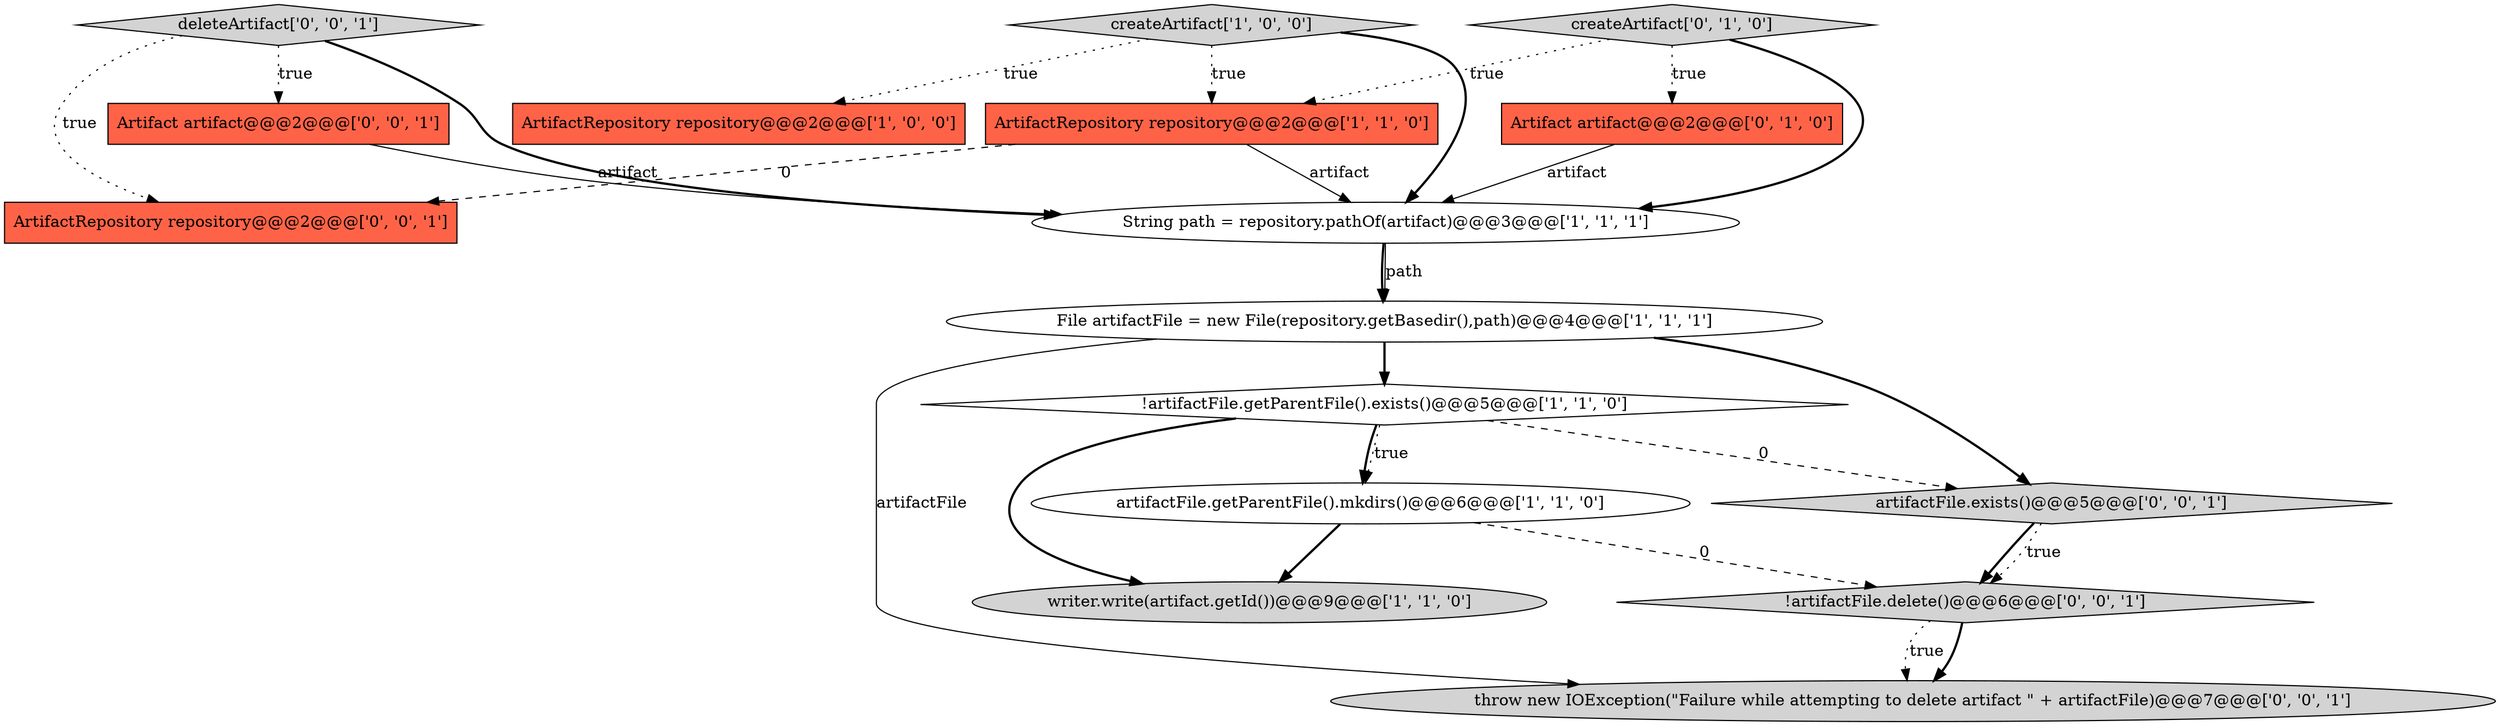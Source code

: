digraph {
6 [style = filled, label = "artifactFile.getParentFile().mkdirs()@@@6@@@['1', '1', '0']", fillcolor = white, shape = ellipse image = "AAA0AAABBB1BBB"];
7 [style = filled, label = "createArtifact['1', '0', '0']", fillcolor = lightgray, shape = diamond image = "AAA0AAABBB1BBB"];
8 [style = filled, label = "createArtifact['0', '1', '0']", fillcolor = lightgray, shape = diamond image = "AAA0AAABBB2BBB"];
13 [style = filled, label = "ArtifactRepository repository@@@2@@@['0', '0', '1']", fillcolor = tomato, shape = box image = "AAA0AAABBB3BBB"];
10 [style = filled, label = "Artifact artifact@@@2@@@['0', '0', '1']", fillcolor = tomato, shape = box image = "AAA0AAABBB3BBB"];
3 [style = filled, label = "writer.write(artifact.getId())@@@9@@@['1', '1', '0']", fillcolor = lightgray, shape = ellipse image = "AAA0AAABBB1BBB"];
2 [style = filled, label = "ArtifactRepository repository@@@2@@@['1', '0', '0']", fillcolor = tomato, shape = box image = "AAA0AAABBB1BBB"];
5 [style = filled, label = "ArtifactRepository repository@@@2@@@['1', '1', '0']", fillcolor = tomato, shape = box image = "AAA0AAABBB1BBB"];
12 [style = filled, label = "!artifactFile.delete()@@@6@@@['0', '0', '1']", fillcolor = lightgray, shape = diamond image = "AAA0AAABBB3BBB"];
14 [style = filled, label = "deleteArtifact['0', '0', '1']", fillcolor = lightgray, shape = diamond image = "AAA0AAABBB3BBB"];
9 [style = filled, label = "Artifact artifact@@@2@@@['0', '1', '0']", fillcolor = tomato, shape = box image = "AAA0AAABBB2BBB"];
4 [style = filled, label = "String path = repository.pathOf(artifact)@@@3@@@['1', '1', '1']", fillcolor = white, shape = ellipse image = "AAA0AAABBB1BBB"];
15 [style = filled, label = "throw new IOException(\"Failure while attempting to delete artifact \" + artifactFile)@@@7@@@['0', '0', '1']", fillcolor = lightgray, shape = ellipse image = "AAA0AAABBB3BBB"];
0 [style = filled, label = "!artifactFile.getParentFile().exists()@@@5@@@['1', '1', '0']", fillcolor = white, shape = diamond image = "AAA0AAABBB1BBB"];
1 [style = filled, label = "File artifactFile = new File(repository.getBasedir(),path)@@@4@@@['1', '1', '1']", fillcolor = white, shape = ellipse image = "AAA0AAABBB1BBB"];
11 [style = filled, label = "artifactFile.exists()@@@5@@@['0', '0', '1']", fillcolor = lightgray, shape = diamond image = "AAA0AAABBB3BBB"];
0->6 [style = bold, label=""];
7->2 [style = dotted, label="true"];
0->6 [style = dotted, label="true"];
5->13 [style = dashed, label="0"];
11->12 [style = bold, label=""];
8->4 [style = bold, label=""];
11->12 [style = dotted, label="true"];
12->15 [style = bold, label=""];
10->4 [style = solid, label="artifact"];
12->15 [style = dotted, label="true"];
0->3 [style = bold, label=""];
4->1 [style = bold, label=""];
1->11 [style = bold, label=""];
7->5 [style = dotted, label="true"];
6->12 [style = dashed, label="0"];
5->4 [style = solid, label="artifact"];
14->13 [style = dotted, label="true"];
0->11 [style = dashed, label="0"];
1->15 [style = solid, label="artifactFile"];
9->4 [style = solid, label="artifact"];
7->4 [style = bold, label=""];
6->3 [style = bold, label=""];
14->10 [style = dotted, label="true"];
8->5 [style = dotted, label="true"];
14->4 [style = bold, label=""];
4->1 [style = solid, label="path"];
1->0 [style = bold, label=""];
8->9 [style = dotted, label="true"];
}

